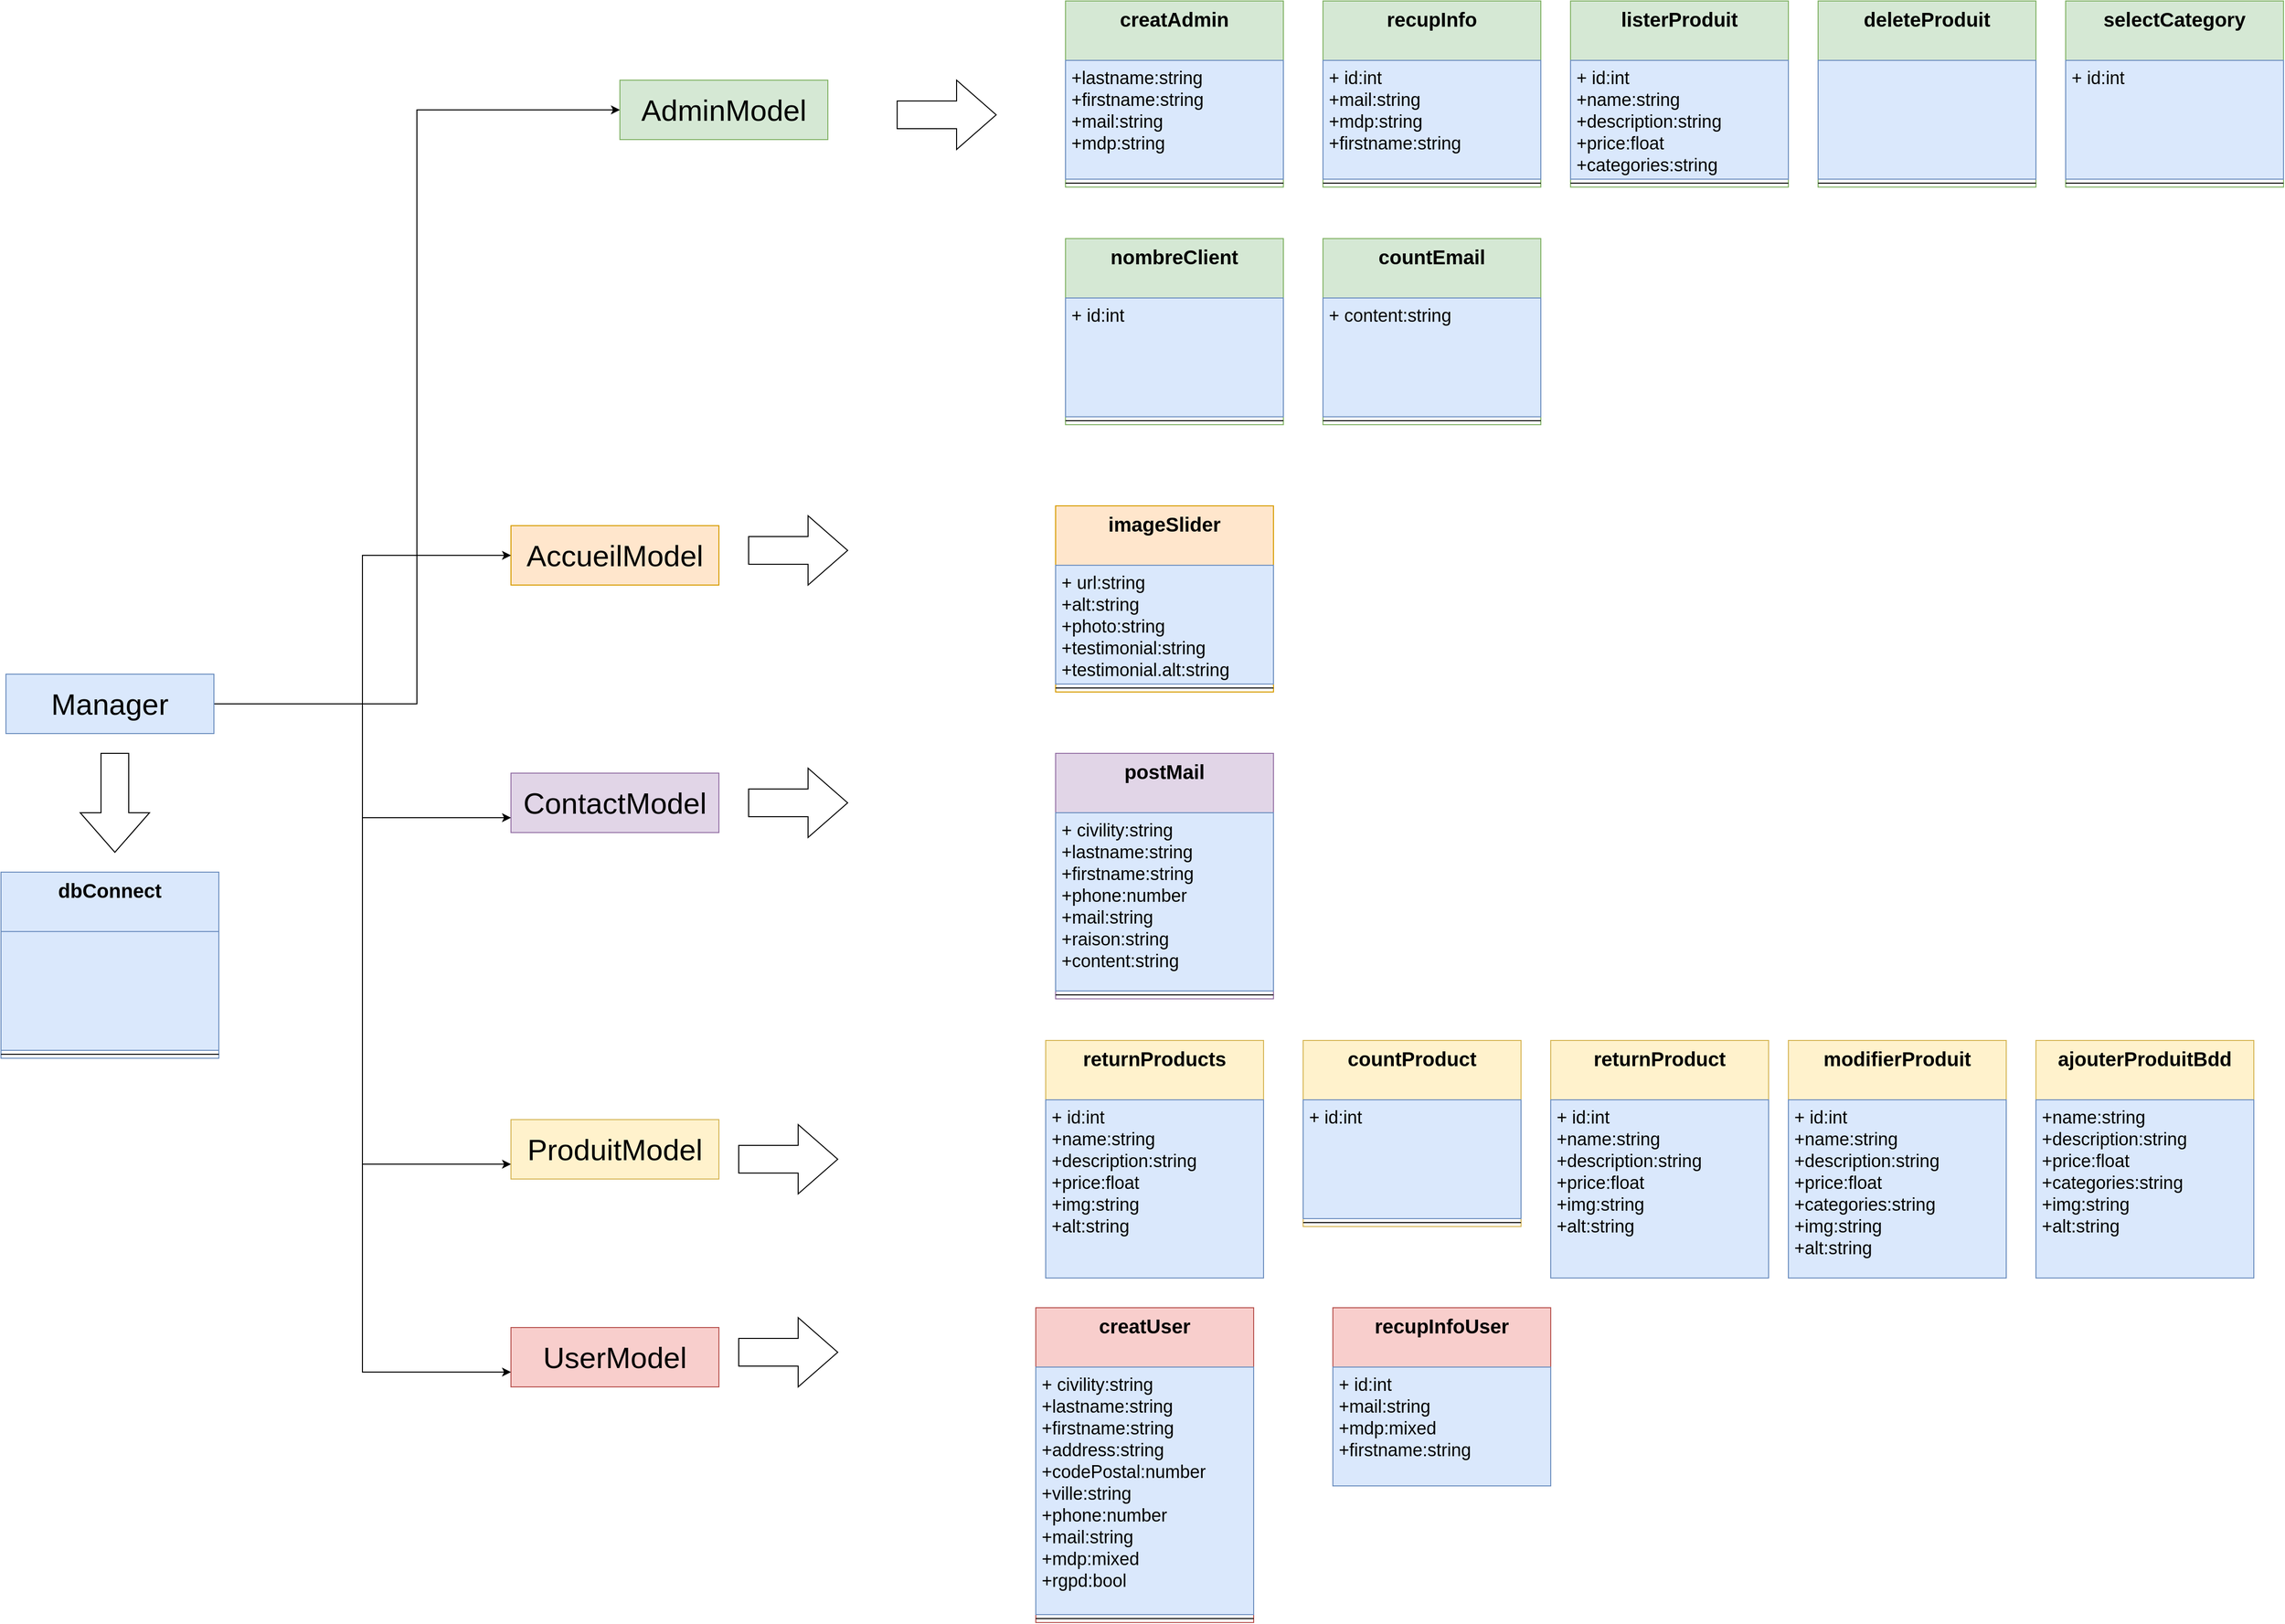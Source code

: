 <mxfile>
    <diagram id="A6htL-O3C5CXwzYUjrFz" name="Page-1">
        <mxGraphModel dx="3444" dy="1785" grid="1" gridSize="10" guides="1" tooltips="1" connect="1" arrows="1" fold="1" page="1" pageScale="1" pageWidth="827" pageHeight="1169" background="none" math="0" shadow="0">
            <root>
                <mxCell id="0"/>
                <mxCell id="1" parent="0"/>
                <mxCell id="zVeAq9Etrk2vOx-nxOOo-1" value="creatAdmin" style="swimlane;fontStyle=1;align=center;verticalAlign=top;childLayout=stackLayout;horizontal=1;startSize=60;horizontalStack=0;resizeParent=1;resizeParentMax=0;resizeLast=0;collapsible=1;marginBottom=0;fontSize=20;fillColor=#d5e8d4;strokeColor=#82b366;" parent="1" vertex="1">
                    <mxGeometry x="-280" y="40" width="220" height="188" as="geometry"/>
                </mxCell>
                <mxCell id="zVeAq9Etrk2vOx-nxOOo-2" value="+lastname:string&#10;+firstname:string&#10;+mail:string&#10;+mdp:string" style="text;strokeColor=#6c8ebf;fillColor=#dae8fc;align=left;verticalAlign=top;spacingLeft=4;spacingRight=4;overflow=hidden;rotatable=0;points=[[0,0.5],[1,0.5]];portConstraint=eastwest;fontSize=18;" parent="zVeAq9Etrk2vOx-nxOOo-1" vertex="1">
                    <mxGeometry y="60" width="220" height="120" as="geometry"/>
                </mxCell>
                <mxCell id="zVeAq9Etrk2vOx-nxOOo-3" value="" style="line;strokeWidth=1;fillColor=none;align=left;verticalAlign=middle;spacingTop=-1;spacingLeft=3;spacingRight=3;rotatable=0;labelPosition=right;points=[];portConstraint=eastwest;" parent="zVeAq9Etrk2vOx-nxOOo-1" vertex="1">
                    <mxGeometry y="180" width="220" height="8" as="geometry"/>
                </mxCell>
                <mxCell id="BFtSv0qSV-2gtylAWcpn-1" value="recupInfo" style="swimlane;fontStyle=1;align=center;verticalAlign=top;childLayout=stackLayout;horizontal=1;startSize=60;horizontalStack=0;resizeParent=1;resizeParentMax=0;resizeLast=0;collapsible=1;marginBottom=0;fontSize=20;fillColor=#d5e8d4;strokeColor=#82b366;" parent="1" vertex="1">
                    <mxGeometry x="-20" y="40" width="220" height="188" as="geometry"/>
                </mxCell>
                <mxCell id="BFtSv0qSV-2gtylAWcpn-2" value="+ id:int&#10;+mail:string&#10;+mdp:string&#10;+firstname:string" style="text;strokeColor=#6c8ebf;fillColor=#dae8fc;align=left;verticalAlign=top;spacingLeft=4;spacingRight=4;overflow=hidden;rotatable=0;points=[[0,0.5],[1,0.5]];portConstraint=eastwest;fontSize=18;" parent="BFtSv0qSV-2gtylAWcpn-1" vertex="1">
                    <mxGeometry y="60" width="220" height="120" as="geometry"/>
                </mxCell>
                <mxCell id="BFtSv0qSV-2gtylAWcpn-3" value="" style="line;strokeWidth=1;fillColor=none;align=left;verticalAlign=middle;spacingTop=-1;spacingLeft=3;spacingRight=3;rotatable=0;labelPosition=right;points=[];portConstraint=eastwest;" parent="BFtSv0qSV-2gtylAWcpn-1" vertex="1">
                    <mxGeometry y="180" width="220" height="8" as="geometry"/>
                </mxCell>
                <mxCell id="BFtSv0qSV-2gtylAWcpn-5" value="listerProduit" style="swimlane;fontStyle=1;align=center;verticalAlign=top;childLayout=stackLayout;horizontal=1;startSize=60;horizontalStack=0;resizeParent=1;resizeParentMax=0;resizeLast=0;collapsible=1;marginBottom=0;fontSize=20;fillColor=#d5e8d4;strokeColor=#82b366;" parent="1" vertex="1">
                    <mxGeometry x="230" y="40" width="220" height="188" as="geometry"/>
                </mxCell>
                <mxCell id="BFtSv0qSV-2gtylAWcpn-6" value="+ id:int&#10;+name:string&#10;+description:string&#10;+price:float&#10;+categories:string" style="text;strokeColor=#6c8ebf;fillColor=#dae8fc;align=left;verticalAlign=top;spacingLeft=4;spacingRight=4;overflow=hidden;rotatable=0;points=[[0,0.5],[1,0.5]];portConstraint=eastwest;fontSize=18;" parent="BFtSv0qSV-2gtylAWcpn-5" vertex="1">
                    <mxGeometry y="60" width="220" height="120" as="geometry"/>
                </mxCell>
                <mxCell id="BFtSv0qSV-2gtylAWcpn-7" value="" style="line;strokeWidth=1;fillColor=none;align=left;verticalAlign=middle;spacingTop=-1;spacingLeft=3;spacingRight=3;rotatable=0;labelPosition=right;points=[];portConstraint=eastwest;" parent="BFtSv0qSV-2gtylAWcpn-5" vertex="1">
                    <mxGeometry y="180" width="220" height="8" as="geometry"/>
                </mxCell>
                <mxCell id="BFtSv0qSV-2gtylAWcpn-8" value="deleteProduit" style="swimlane;fontStyle=1;align=center;verticalAlign=top;childLayout=stackLayout;horizontal=1;startSize=60;horizontalStack=0;resizeParent=1;resizeParentMax=0;resizeLast=0;collapsible=1;marginBottom=0;fontSize=20;fillColor=#d5e8d4;strokeColor=#82b366;" parent="1" vertex="1">
                    <mxGeometry x="480" y="40" width="220" height="188" as="geometry"/>
                </mxCell>
                <mxCell id="BFtSv0qSV-2gtylAWcpn-9" value="" style="text;strokeColor=#6c8ebf;fillColor=#dae8fc;align=left;verticalAlign=top;spacingLeft=4;spacingRight=4;overflow=hidden;rotatable=0;points=[[0,0.5],[1,0.5]];portConstraint=eastwest;fontSize=18;" parent="BFtSv0qSV-2gtylAWcpn-8" vertex="1">
                    <mxGeometry y="60" width="220" height="120" as="geometry"/>
                </mxCell>
                <mxCell id="BFtSv0qSV-2gtylAWcpn-10" value="" style="line;strokeWidth=1;fillColor=none;align=left;verticalAlign=middle;spacingTop=-1;spacingLeft=3;spacingRight=3;rotatable=0;labelPosition=right;points=[];portConstraint=eastwest;" parent="BFtSv0qSV-2gtylAWcpn-8" vertex="1">
                    <mxGeometry y="180" width="220" height="8" as="geometry"/>
                </mxCell>
                <mxCell id="BFtSv0qSV-2gtylAWcpn-11" value="selectCategory" style="swimlane;fontStyle=1;align=center;verticalAlign=top;childLayout=stackLayout;horizontal=1;startSize=60;horizontalStack=0;resizeParent=1;resizeParentMax=0;resizeLast=0;collapsible=1;marginBottom=0;fontSize=20;fillColor=#d5e8d4;strokeColor=#82b366;" parent="1" vertex="1">
                    <mxGeometry x="730" y="40" width="220" height="188" as="geometry"/>
                </mxCell>
                <mxCell id="BFtSv0qSV-2gtylAWcpn-12" value="+ id:int" style="text;strokeColor=#6c8ebf;fillColor=#dae8fc;align=left;verticalAlign=top;spacingLeft=4;spacingRight=4;overflow=hidden;rotatable=0;points=[[0,0.5],[1,0.5]];portConstraint=eastwest;fontSize=18;" parent="BFtSv0qSV-2gtylAWcpn-11" vertex="1">
                    <mxGeometry y="60" width="220" height="120" as="geometry"/>
                </mxCell>
                <mxCell id="BFtSv0qSV-2gtylAWcpn-13" value="" style="line;strokeWidth=1;fillColor=none;align=left;verticalAlign=middle;spacingTop=-1;spacingLeft=3;spacingRight=3;rotatable=0;labelPosition=right;points=[];portConstraint=eastwest;" parent="BFtSv0qSV-2gtylAWcpn-11" vertex="1">
                    <mxGeometry y="180" width="220" height="8" as="geometry"/>
                </mxCell>
                <mxCell id="BFtSv0qSV-2gtylAWcpn-14" value="nombreClient" style="swimlane;fontStyle=1;align=center;verticalAlign=top;childLayout=stackLayout;horizontal=1;startSize=60;horizontalStack=0;resizeParent=1;resizeParentMax=0;resizeLast=0;collapsible=1;marginBottom=0;fontSize=20;fillColor=#d5e8d4;strokeColor=#82b366;" parent="1" vertex="1">
                    <mxGeometry x="-280" y="280" width="220" height="188" as="geometry"/>
                </mxCell>
                <mxCell id="BFtSv0qSV-2gtylAWcpn-15" value="+ id:int" style="text;strokeColor=#6c8ebf;fillColor=#dae8fc;align=left;verticalAlign=top;spacingLeft=4;spacingRight=4;overflow=hidden;rotatable=0;points=[[0,0.5],[1,0.5]];portConstraint=eastwest;fontSize=18;" parent="BFtSv0qSV-2gtylAWcpn-14" vertex="1">
                    <mxGeometry y="60" width="220" height="120" as="geometry"/>
                </mxCell>
                <mxCell id="BFtSv0qSV-2gtylAWcpn-16" value="" style="line;strokeWidth=1;fillColor=none;align=left;verticalAlign=middle;spacingTop=-1;spacingLeft=3;spacingRight=3;rotatable=0;labelPosition=right;points=[];portConstraint=eastwest;" parent="BFtSv0qSV-2gtylAWcpn-14" vertex="1">
                    <mxGeometry y="180" width="220" height="8" as="geometry"/>
                </mxCell>
                <mxCell id="BFtSv0qSV-2gtylAWcpn-17" value="countEmail" style="swimlane;fontStyle=1;align=center;verticalAlign=top;childLayout=stackLayout;horizontal=1;startSize=60;horizontalStack=0;resizeParent=1;resizeParentMax=0;resizeLast=0;collapsible=1;marginBottom=0;fontSize=20;fillColor=#d5e8d4;strokeColor=#82b366;" parent="1" vertex="1">
                    <mxGeometry x="-20" y="280" width="220" height="188" as="geometry"/>
                </mxCell>
                <mxCell id="BFtSv0qSV-2gtylAWcpn-18" value="+ content:string" style="text;strokeColor=#6c8ebf;fillColor=#dae8fc;align=left;verticalAlign=top;spacingLeft=4;spacingRight=4;overflow=hidden;rotatable=0;points=[[0,0.5],[1,0.5]];portConstraint=eastwest;fontSize=18;" parent="BFtSv0qSV-2gtylAWcpn-17" vertex="1">
                    <mxGeometry y="60" width="220" height="120" as="geometry"/>
                </mxCell>
                <mxCell id="BFtSv0qSV-2gtylAWcpn-19" value="" style="line;strokeWidth=1;fillColor=none;align=left;verticalAlign=middle;spacingTop=-1;spacingLeft=3;spacingRight=3;rotatable=0;labelPosition=right;points=[];portConstraint=eastwest;" parent="BFtSv0qSV-2gtylAWcpn-17" vertex="1">
                    <mxGeometry y="180" width="220" height="8" as="geometry"/>
                </mxCell>
                <mxCell id="BFtSv0qSV-2gtylAWcpn-21" value="imageSlider" style="swimlane;fontStyle=1;align=center;verticalAlign=top;childLayout=stackLayout;horizontal=1;startSize=60;horizontalStack=0;resizeParent=1;resizeParentMax=0;resizeLast=0;collapsible=1;marginBottom=0;fontSize=20;fillColor=#ffe6cc;strokeColor=#d79b00;" parent="1" vertex="1">
                    <mxGeometry x="-290" y="550" width="220" height="188" as="geometry"/>
                </mxCell>
                <mxCell id="BFtSv0qSV-2gtylAWcpn-22" value="+ url:string&#10;+alt:string&#10;+photo:string&#10;+testimonial:string&#10;+testimonial.alt:string" style="text;strokeColor=#6c8ebf;fillColor=#dae8fc;align=left;verticalAlign=top;spacingLeft=4;spacingRight=4;overflow=hidden;rotatable=0;points=[[0,0.5],[1,0.5]];portConstraint=eastwest;fontSize=18;" parent="BFtSv0qSV-2gtylAWcpn-21" vertex="1">
                    <mxGeometry y="60" width="220" height="120" as="geometry"/>
                </mxCell>
                <mxCell id="BFtSv0qSV-2gtylAWcpn-23" value="" style="line;strokeWidth=1;fillColor=none;align=left;verticalAlign=middle;spacingTop=-1;spacingLeft=3;spacingRight=3;rotatable=0;labelPosition=right;points=[];portConstraint=eastwest;" parent="BFtSv0qSV-2gtylAWcpn-21" vertex="1">
                    <mxGeometry y="180" width="220" height="8" as="geometry"/>
                </mxCell>
                <mxCell id="BFtSv0qSV-2gtylAWcpn-24" value="postMail" style="swimlane;fontStyle=1;align=center;verticalAlign=top;childLayout=stackLayout;horizontal=1;startSize=60;horizontalStack=0;resizeParent=1;resizeParentMax=0;resizeLast=0;collapsible=1;marginBottom=0;fontSize=20;fillColor=#e1d5e7;strokeColor=#9673a6;" parent="1" vertex="1">
                    <mxGeometry x="-290" y="800" width="220" height="248" as="geometry"/>
                </mxCell>
                <mxCell id="BFtSv0qSV-2gtylAWcpn-25" value="+ civility:string&#10;+lastname:string&#10;+firstname:string&#10;+phone:number&#10;+mail:string&#10;+raison:string&#10;+content:string&#10;" style="text;strokeColor=#6c8ebf;fillColor=#dae8fc;align=left;verticalAlign=top;spacingLeft=4;spacingRight=4;overflow=hidden;rotatable=0;points=[[0,0.5],[1,0.5]];portConstraint=eastwest;fontSize=18;" parent="BFtSv0qSV-2gtylAWcpn-24" vertex="1">
                    <mxGeometry y="60" width="220" height="180" as="geometry"/>
                </mxCell>
                <mxCell id="BFtSv0qSV-2gtylAWcpn-26" value="" style="line;strokeWidth=1;fillColor=none;align=left;verticalAlign=middle;spacingTop=-1;spacingLeft=3;spacingRight=3;rotatable=0;labelPosition=right;points=[];portConstraint=eastwest;" parent="BFtSv0qSV-2gtylAWcpn-24" vertex="1">
                    <mxGeometry y="240" width="220" height="8" as="geometry"/>
                </mxCell>
                <mxCell id="BFtSv0qSV-2gtylAWcpn-27" value="dbConnect" style="swimlane;fontStyle=1;align=center;verticalAlign=top;childLayout=stackLayout;horizontal=1;startSize=60;horizontalStack=0;resizeParent=1;resizeParentMax=0;resizeLast=0;collapsible=1;marginBottom=0;fontSize=20;fillColor=#dae8fc;strokeColor=#6c8ebf;" parent="1" vertex="1">
                    <mxGeometry x="-1355" y="920" width="220" height="188" as="geometry"/>
                </mxCell>
                <mxCell id="BFtSv0qSV-2gtylAWcpn-28" value="" style="text;strokeColor=#6c8ebf;fillColor=#dae8fc;align=left;verticalAlign=top;spacingLeft=4;spacingRight=4;overflow=hidden;rotatable=0;points=[[0,0.5],[1,0.5]];portConstraint=eastwest;fontSize=18;" parent="BFtSv0qSV-2gtylAWcpn-27" vertex="1">
                    <mxGeometry y="60" width="220" height="120" as="geometry"/>
                </mxCell>
                <mxCell id="BFtSv0qSV-2gtylAWcpn-29" value="" style="line;strokeWidth=1;fillColor=none;align=left;verticalAlign=middle;spacingTop=-1;spacingLeft=3;spacingRight=3;rotatable=0;labelPosition=right;points=[];portConstraint=eastwest;" parent="BFtSv0qSV-2gtylAWcpn-27" vertex="1">
                    <mxGeometry y="180" width="220" height="8" as="geometry"/>
                </mxCell>
                <mxCell id="BFtSv0qSV-2gtylAWcpn-30" value="returnProducts" style="swimlane;fontStyle=1;align=center;verticalAlign=top;childLayout=stackLayout;horizontal=1;startSize=60;horizontalStack=0;resizeParent=1;resizeParentMax=0;resizeLast=0;collapsible=1;marginBottom=0;fontSize=20;fillColor=#fff2cc;strokeColor=#d6b656;" parent="1" vertex="1">
                    <mxGeometry x="-300" y="1090" width="220" height="240" as="geometry"/>
                </mxCell>
                <mxCell id="BFtSv0qSV-2gtylAWcpn-31" value="+ id:int&#10;+name:string&#10;+description:string&#10;+price:float&#10;+img:string&#10;+alt:string&#10;&#10;" style="text;strokeColor=#6c8ebf;fillColor=#dae8fc;align=left;verticalAlign=top;spacingLeft=4;spacingRight=4;overflow=hidden;rotatable=0;points=[[0,0.5],[1,0.5]];portConstraint=eastwest;fontSize=18;" parent="BFtSv0qSV-2gtylAWcpn-30" vertex="1">
                    <mxGeometry y="60" width="220" height="180" as="geometry"/>
                </mxCell>
                <mxCell id="BFtSv0qSV-2gtylAWcpn-33" value="countProduct" style="swimlane;fontStyle=1;align=center;verticalAlign=top;childLayout=stackLayout;horizontal=1;startSize=60;horizontalStack=0;resizeParent=1;resizeParentMax=0;resizeLast=0;collapsible=1;marginBottom=0;fontSize=20;fillColor=#fff2cc;strokeColor=#d6b656;" parent="1" vertex="1">
                    <mxGeometry x="-40" y="1090" width="220" height="188" as="geometry"/>
                </mxCell>
                <mxCell id="BFtSv0qSV-2gtylAWcpn-34" value="+ id:int" style="text;strokeColor=#6c8ebf;fillColor=#dae8fc;align=left;verticalAlign=top;spacingLeft=4;spacingRight=4;overflow=hidden;rotatable=0;points=[[0,0.5],[1,0.5]];portConstraint=eastwest;fontSize=18;" parent="BFtSv0qSV-2gtylAWcpn-33" vertex="1">
                    <mxGeometry y="60" width="220" height="120" as="geometry"/>
                </mxCell>
                <mxCell id="BFtSv0qSV-2gtylAWcpn-35" value="" style="line;strokeWidth=1;fillColor=none;align=left;verticalAlign=middle;spacingTop=-1;spacingLeft=3;spacingRight=3;rotatable=0;labelPosition=right;points=[];portConstraint=eastwest;" parent="BFtSv0qSV-2gtylAWcpn-33" vertex="1">
                    <mxGeometry y="180" width="220" height="8" as="geometry"/>
                </mxCell>
                <mxCell id="BFtSv0qSV-2gtylAWcpn-36" value="returnProduct" style="swimlane;fontStyle=1;align=center;verticalAlign=top;childLayout=stackLayout;horizontal=1;startSize=60;horizontalStack=0;resizeParent=1;resizeParentMax=0;resizeLast=0;collapsible=1;marginBottom=0;fontSize=20;fillColor=#fff2cc;strokeColor=#d6b656;" parent="1" vertex="1">
                    <mxGeometry x="210" y="1090" width="220" height="240" as="geometry"/>
                </mxCell>
                <mxCell id="BFtSv0qSV-2gtylAWcpn-37" value="+ id:int&#10;+name:string&#10;+description:string&#10;+price:float&#10;+img:string&#10;+alt:string&#10;&#10;" style="text;strokeColor=#6c8ebf;fillColor=#dae8fc;align=left;verticalAlign=top;spacingLeft=4;spacingRight=4;overflow=hidden;rotatable=0;points=[[0,0.5],[1,0.5]];portConstraint=eastwest;fontSize=18;" parent="BFtSv0qSV-2gtylAWcpn-36" vertex="1">
                    <mxGeometry y="60" width="220" height="180" as="geometry"/>
                </mxCell>
                <mxCell id="BFtSv0qSV-2gtylAWcpn-39" value="modifierProduit" style="swimlane;fontStyle=1;align=center;verticalAlign=top;childLayout=stackLayout;horizontal=1;startSize=60;horizontalStack=0;resizeParent=1;resizeParentMax=0;resizeLast=0;collapsible=1;marginBottom=0;fontSize=20;fillColor=#fff2cc;strokeColor=#d6b656;" parent="1" vertex="1">
                    <mxGeometry x="450" y="1090" width="220" height="240" as="geometry"/>
                </mxCell>
                <mxCell id="BFtSv0qSV-2gtylAWcpn-40" value="+ id:int&#10;+name:string&#10;+description:string&#10;+price:float&#10;+categories:string&#10;+img:string&#10;+alt:string&#10;&#10;" style="text;strokeColor=#6c8ebf;fillColor=#dae8fc;align=left;verticalAlign=top;spacingLeft=4;spacingRight=4;overflow=hidden;rotatable=0;points=[[0,0.5],[1,0.5]];portConstraint=eastwest;fontSize=18;" parent="BFtSv0qSV-2gtylAWcpn-39" vertex="1">
                    <mxGeometry y="60" width="220" height="180" as="geometry"/>
                </mxCell>
                <mxCell id="BFtSv0qSV-2gtylAWcpn-42" value="ajouterProduitBdd" style="swimlane;fontStyle=1;align=center;verticalAlign=top;childLayout=stackLayout;horizontal=1;startSize=60;horizontalStack=0;resizeParent=1;resizeParentMax=0;resizeLast=0;collapsible=1;marginBottom=0;fontSize=20;fillColor=#fff2cc;strokeColor=#d6b656;" parent="1" vertex="1">
                    <mxGeometry x="700" y="1090" width="220" height="240" as="geometry"/>
                </mxCell>
                <mxCell id="BFtSv0qSV-2gtylAWcpn-43" value="+name:string&#10;+description:string&#10;+price:float&#10;+categories:string&#10;+img:string&#10;+alt:string&#10;&#10;" style="text;strokeColor=#6c8ebf;fillColor=#dae8fc;align=left;verticalAlign=top;spacingLeft=4;spacingRight=4;overflow=hidden;rotatable=0;points=[[0,0.5],[1,0.5]];portConstraint=eastwest;fontSize=18;" parent="BFtSv0qSV-2gtylAWcpn-42" vertex="1">
                    <mxGeometry y="60" width="220" height="180" as="geometry"/>
                </mxCell>
                <mxCell id="BFtSv0qSV-2gtylAWcpn-46" value="recupInfoUser" style="swimlane;fontStyle=1;align=center;verticalAlign=top;childLayout=stackLayout;horizontal=1;startSize=60;horizontalStack=0;resizeParent=1;resizeParentMax=0;resizeLast=0;collapsible=1;marginBottom=0;fontSize=20;fillColor=#f8cecc;strokeColor=#b85450;" parent="1" vertex="1">
                    <mxGeometry x="-10" y="1360" width="220" height="180" as="geometry"/>
                </mxCell>
                <mxCell id="BFtSv0qSV-2gtylAWcpn-47" value="+ id:int&#10;+mail:string&#10;+mdp:mixed&#10;+firstname:string&#10;" style="text;strokeColor=#6c8ebf;fillColor=#dae8fc;align=left;verticalAlign=top;spacingLeft=4;spacingRight=4;overflow=hidden;rotatable=0;points=[[0,0.5],[1,0.5]];portConstraint=eastwest;fontSize=18;" parent="BFtSv0qSV-2gtylAWcpn-46" vertex="1">
                    <mxGeometry y="60" width="220" height="120" as="geometry"/>
                </mxCell>
                <mxCell id="BFtSv0qSV-2gtylAWcpn-48" value="creatUser" style="swimlane;fontStyle=1;align=center;verticalAlign=top;childLayout=stackLayout;horizontal=1;startSize=60;horizontalStack=0;resizeParent=1;resizeParentMax=0;resizeLast=0;collapsible=1;marginBottom=0;fontSize=20;fillColor=#f8cecc;strokeColor=#b85450;" parent="1" vertex="1">
                    <mxGeometry x="-310" y="1360" width="220" height="318" as="geometry"/>
                </mxCell>
                <mxCell id="BFtSv0qSV-2gtylAWcpn-49" value="+ civility:string&#10;+lastname:string&#10;+firstname:string&#10;+address:string&#10;+codePostal:number&#10;+ville:string&#10;+phone:number&#10;+mail:string&#10;+mdp:mixed&#10;+rgpd:bool&#10;" style="text;strokeColor=#6c8ebf;fillColor=#dae8fc;align=left;verticalAlign=top;spacingLeft=4;spacingRight=4;overflow=hidden;rotatable=0;points=[[0,0.5],[1,0.5]];portConstraint=eastwest;fontSize=18;" parent="BFtSv0qSV-2gtylAWcpn-48" vertex="1">
                    <mxGeometry y="60" width="220" height="250" as="geometry"/>
                </mxCell>
                <mxCell id="BFtSv0qSV-2gtylAWcpn-50" value="" style="line;strokeWidth=1;fillColor=none;align=left;verticalAlign=middle;spacingTop=-1;spacingLeft=3;spacingRight=3;rotatable=0;labelPosition=right;points=[];portConstraint=eastwest;" parent="BFtSv0qSV-2gtylAWcpn-48" vertex="1">
                    <mxGeometry y="310" width="220" height="8" as="geometry"/>
                </mxCell>
                <mxCell id="BFtSv0qSV-2gtylAWcpn-71" value="" style="html=1;shadow=0;dashed=0;align=center;verticalAlign=middle;shape=mxgraph.arrows2.arrow;dy=0.6;dx=40;notch=0;" parent="1" vertex="1">
                    <mxGeometry x="-450" y="120" width="100" height="70" as="geometry"/>
                </mxCell>
                <mxCell id="BFtSv0qSV-2gtylAWcpn-72" value="&lt;font style=&quot;font-size: 30px;&quot;&gt;AdminModel&lt;/font&gt;" style="rounded=0;whiteSpace=wrap;html=1;fillColor=#d5e8d4;strokeColor=#82b366;" parent="1" vertex="1">
                    <mxGeometry x="-730" y="120" width="210" height="60" as="geometry"/>
                </mxCell>
                <mxCell id="BFtSv0qSV-2gtylAWcpn-73" value="&lt;font style=&quot;font-size: 30px;&quot;&gt;AccueilModel&lt;/font&gt;" style="rounded=0;whiteSpace=wrap;html=1;fillColor=#ffe6cc;strokeColor=#d79b00;" parent="1" vertex="1">
                    <mxGeometry x="-840" y="570" width="210" height="60" as="geometry"/>
                </mxCell>
                <mxCell id="BFtSv0qSV-2gtylAWcpn-74" value="" style="html=1;shadow=0;dashed=0;align=center;verticalAlign=middle;shape=mxgraph.arrows2.arrow;dy=0.6;dx=40;notch=0;" parent="1" vertex="1">
                    <mxGeometry x="-600" y="560" width="100" height="70" as="geometry"/>
                </mxCell>
                <mxCell id="BFtSv0qSV-2gtylAWcpn-75" value="&lt;font style=&quot;font-size: 30px;&quot;&gt;ContactModel&lt;/font&gt;" style="rounded=0;whiteSpace=wrap;html=1;fillColor=#e1d5e7;strokeColor=#9673a6;" parent="1" vertex="1">
                    <mxGeometry x="-840" y="820" width="210" height="60" as="geometry"/>
                </mxCell>
                <mxCell id="BFtSv0qSV-2gtylAWcpn-76" value="" style="html=1;shadow=0;dashed=0;align=center;verticalAlign=middle;shape=mxgraph.arrows2.arrow;dy=0.6;dx=40;notch=0;" parent="1" vertex="1">
                    <mxGeometry x="-600" y="815" width="100" height="70" as="geometry"/>
                </mxCell>
                <mxCell id="BFtSv0qSV-2gtylAWcpn-77" value="&lt;font style=&quot;font-size: 30px;&quot;&gt;ProduitModel&lt;/font&gt;" style="rounded=0;whiteSpace=wrap;html=1;fillColor=#fff2cc;strokeColor=#d6b656;" parent="1" vertex="1">
                    <mxGeometry x="-840" y="1170" width="210" height="60" as="geometry"/>
                </mxCell>
                <mxCell id="BFtSv0qSV-2gtylAWcpn-78" value="" style="html=1;shadow=0;dashed=0;align=center;verticalAlign=middle;shape=mxgraph.arrows2.arrow;dy=0.6;dx=40;notch=0;" parent="1" vertex="1">
                    <mxGeometry x="-610" y="1175" width="100" height="70" as="geometry"/>
                </mxCell>
                <mxCell id="BFtSv0qSV-2gtylAWcpn-79" value="&lt;font style=&quot;font-size: 30px;&quot;&gt;UserModel&lt;/font&gt;" style="rounded=0;whiteSpace=wrap;html=1;fillColor=#f8cecc;strokeColor=#b85450;" parent="1" vertex="1">
                    <mxGeometry x="-840" y="1380" width="210" height="60" as="geometry"/>
                </mxCell>
                <mxCell id="BFtSv0qSV-2gtylAWcpn-80" value="" style="html=1;shadow=0;dashed=0;align=center;verticalAlign=middle;shape=mxgraph.arrows2.arrow;dy=0.6;dx=40;notch=0;" parent="1" vertex="1">
                    <mxGeometry x="-610" y="1370" width="100" height="70" as="geometry"/>
                </mxCell>
                <mxCell id="BFtSv0qSV-2gtylAWcpn-86" style="edgeStyle=orthogonalEdgeStyle;rounded=0;orthogonalLoop=1;jettySize=auto;html=1;entryX=0;entryY=0.5;entryDx=0;entryDy=0;fontSize=30;" parent="1" source="BFtSv0qSV-2gtylAWcpn-81" target="BFtSv0qSV-2gtylAWcpn-72" edge="1">
                    <mxGeometry relative="1" as="geometry"/>
                </mxCell>
                <mxCell id="BFtSv0qSV-2gtylAWcpn-87" style="edgeStyle=orthogonalEdgeStyle;rounded=0;orthogonalLoop=1;jettySize=auto;html=1;entryX=0;entryY=0.5;entryDx=0;entryDy=0;fontSize=30;" parent="1" source="BFtSv0qSV-2gtylAWcpn-81" target="BFtSv0qSV-2gtylAWcpn-73" edge="1">
                    <mxGeometry relative="1" as="geometry"/>
                </mxCell>
                <mxCell id="BFtSv0qSV-2gtylAWcpn-88" style="edgeStyle=orthogonalEdgeStyle;rounded=0;orthogonalLoop=1;jettySize=auto;html=1;entryX=0;entryY=0.75;entryDx=0;entryDy=0;fontSize=30;" parent="1" source="BFtSv0qSV-2gtylAWcpn-81" target="BFtSv0qSV-2gtylAWcpn-75" edge="1">
                    <mxGeometry relative="1" as="geometry"/>
                </mxCell>
                <mxCell id="BFtSv0qSV-2gtylAWcpn-89" style="edgeStyle=orthogonalEdgeStyle;rounded=0;orthogonalLoop=1;jettySize=auto;html=1;entryX=0;entryY=0.75;entryDx=0;entryDy=0;fontSize=30;" parent="1" source="BFtSv0qSV-2gtylAWcpn-81" target="BFtSv0qSV-2gtylAWcpn-77" edge="1">
                    <mxGeometry relative="1" as="geometry"/>
                </mxCell>
                <mxCell id="BFtSv0qSV-2gtylAWcpn-90" style="edgeStyle=orthogonalEdgeStyle;rounded=0;orthogonalLoop=1;jettySize=auto;html=1;entryX=0;entryY=0.75;entryDx=0;entryDy=0;fontSize=30;" parent="1" source="BFtSv0qSV-2gtylAWcpn-81" target="BFtSv0qSV-2gtylAWcpn-79" edge="1">
                    <mxGeometry relative="1" as="geometry"/>
                </mxCell>
                <mxCell id="BFtSv0qSV-2gtylAWcpn-81" value="&lt;font style=&quot;font-size: 30px;&quot;&gt;Manager&lt;/font&gt;" style="rounded=0;whiteSpace=wrap;html=1;fillColor=#dae8fc;strokeColor=#6c8ebf;" parent="1" vertex="1">
                    <mxGeometry x="-1350" y="720" width="210" height="60" as="geometry"/>
                </mxCell>
                <mxCell id="BFtSv0qSV-2gtylAWcpn-85" style="edgeStyle=orthogonalEdgeStyle;rounded=0;orthogonalLoop=1;jettySize=auto;html=1;exitX=0.5;exitY=1;exitDx=0;exitDy=0;fontSize=30;" parent="1" source="BFtSv0qSV-2gtylAWcpn-81" target="BFtSv0qSV-2gtylAWcpn-81" edge="1">
                    <mxGeometry relative="1" as="geometry"/>
                </mxCell>
                <mxCell id="BFtSv0qSV-2gtylAWcpn-91" value="" style="html=1;shadow=0;dashed=0;align=center;verticalAlign=middle;shape=mxgraph.arrows2.arrow;dy=0.6;dx=40;direction=south;notch=0;labelBackgroundColor=#00FF00;fontSize=30;" parent="1" vertex="1">
                    <mxGeometry x="-1275" y="800" width="70" height="100" as="geometry"/>
                </mxCell>
            </root>
        </mxGraphModel>
    </diagram>
</mxfile>